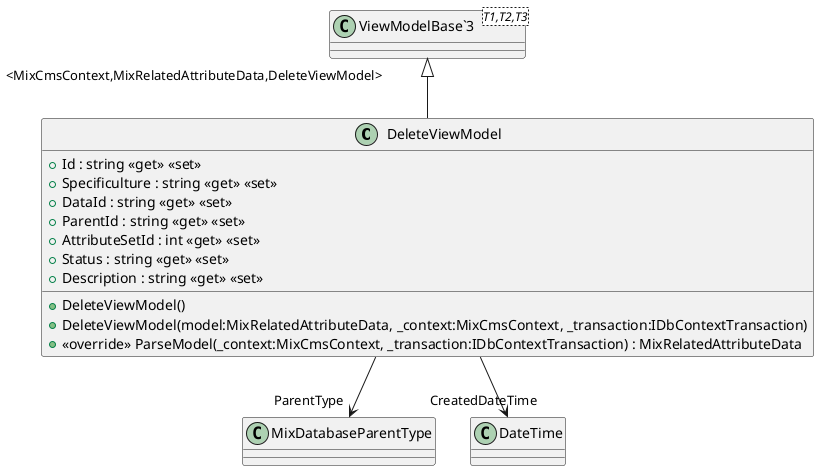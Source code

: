 @startuml
class DeleteViewModel {
    + Id : string <<get>> <<set>>
    + Specificulture : string <<get>> <<set>>
    + DataId : string <<get>> <<set>>
    + ParentId : string <<get>> <<set>>
    + AttributeSetId : int <<get>> <<set>>
    + Status : string <<get>> <<set>>
    + Description : string <<get>> <<set>>
    + DeleteViewModel()
    + DeleteViewModel(model:MixRelatedAttributeData, _context:MixCmsContext, _transaction:IDbContextTransaction)
    + <<override>> ParseModel(_context:MixCmsContext, _transaction:IDbContextTransaction) : MixRelatedAttributeData
}
class "ViewModelBase`3"<T1,T2,T3> {
}
"ViewModelBase`3" "<MixCmsContext,MixRelatedAttributeData,DeleteViewModel>" <|-- DeleteViewModel
DeleteViewModel --> "ParentType" MixDatabaseParentType
DeleteViewModel --> "CreatedDateTime" DateTime
@enduml
